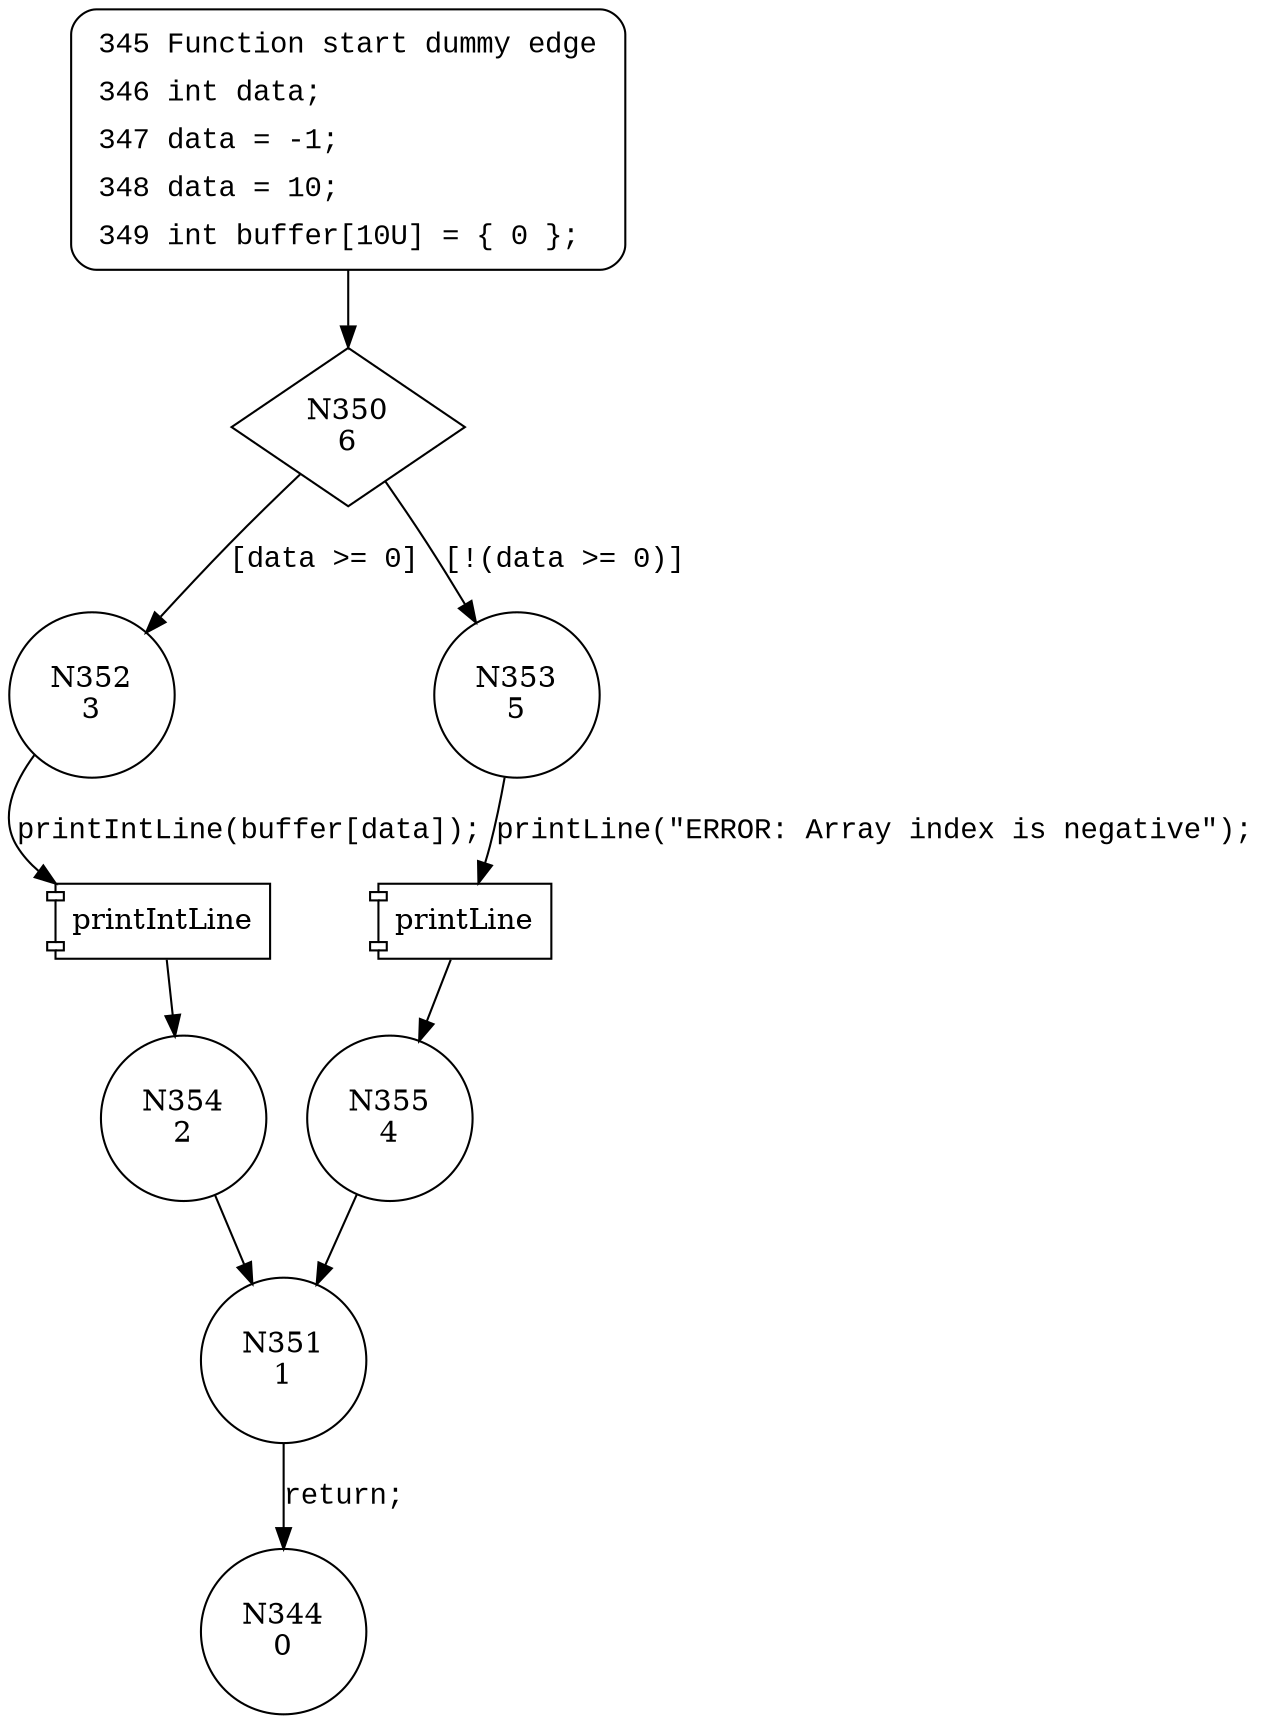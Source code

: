 digraph CWE126_Buffer_Overread__CWE129_large_02_bad {
350 [shape="diamond" label="N350\n6"]
352 [shape="circle" label="N352\n3"]
353 [shape="circle" label="N353\n5"]
355 [shape="circle" label="N355\n4"]
351 [shape="circle" label="N351\n1"]
344 [shape="circle" label="N344\n0"]
354 [shape="circle" label="N354\n2"]
345 [style="filled,bold" penwidth="1" fillcolor="white" fontname="Courier New" shape="Mrecord" label=<<table border="0" cellborder="0" cellpadding="3" bgcolor="white"><tr><td align="right">345</td><td align="left">Function start dummy edge</td></tr><tr><td align="right">346</td><td align="left">int data;</td></tr><tr><td align="right">347</td><td align="left">data = -1;</td></tr><tr><td align="right">348</td><td align="left">data = 10;</td></tr><tr><td align="right">349</td><td align="left">int buffer[10U] = &#123; 0 &#125;;</td></tr></table>>]
345 -> 350[label=""]
350 -> 352 [label="[data >= 0]" fontname="Courier New"]
350 -> 353 [label="[!(data >= 0)]" fontname="Courier New"]
100025 [shape="component" label="printLine"]
353 -> 100025 [label="printLine(\"ERROR: Array index is negative\");" fontname="Courier New"]
100025 -> 355 [label="" fontname="Courier New"]
351 -> 344 [label="return;" fontname="Courier New"]
100026 [shape="component" label="printIntLine"]
352 -> 100026 [label="printIntLine(buffer[data]);" fontname="Courier New"]
100026 -> 354 [label="" fontname="Courier New"]
355 -> 351 [label="" fontname="Courier New"]
354 -> 351 [label="" fontname="Courier New"]
}